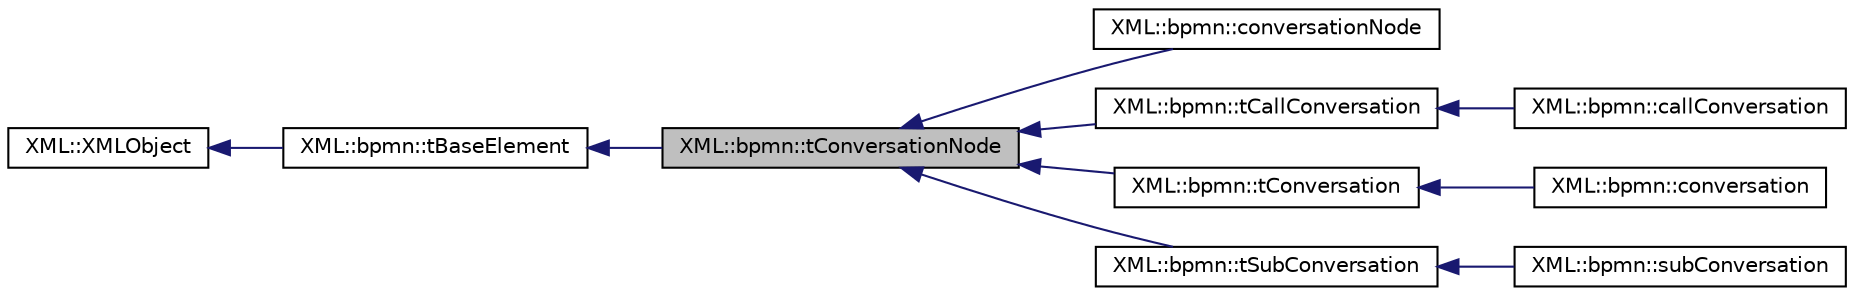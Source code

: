 digraph "XML::bpmn::tConversationNode"
{
 // LATEX_PDF_SIZE
  edge [fontname="Helvetica",fontsize="10",labelfontname="Helvetica",labelfontsize="10"];
  node [fontname="Helvetica",fontsize="10",shape=record];
  rankdir="LR";
  Node1 [label="XML::bpmn::tConversationNode",height=0.2,width=0.4,color="black", fillcolor="grey75", style="filled", fontcolor="black",tooltip=" "];
  Node2 -> Node1 [dir="back",color="midnightblue",fontsize="10",style="solid",fontname="Helvetica"];
  Node2 [label="XML::bpmn::tBaseElement",height=0.2,width=0.4,color="black", fillcolor="white", style="filled",URL="$classXML_1_1bpmn_1_1tBaseElement.html",tooltip=" "];
  Node3 -> Node2 [dir="back",color="midnightblue",fontsize="10",style="solid",fontname="Helvetica"];
  Node3 [label="XML::XMLObject",height=0.2,width=0.4,color="black", fillcolor="white", style="filled",URL="$classXML_1_1XMLObject.html",tooltip=" "];
  Node1 -> Node4 [dir="back",color="midnightblue",fontsize="10",style="solid",fontname="Helvetica"];
  Node4 [label="XML::bpmn::conversationNode",height=0.2,width=0.4,color="black", fillcolor="white", style="filled",URL="$classXML_1_1bpmn_1_1conversationNode.html",tooltip=" "];
  Node1 -> Node5 [dir="back",color="midnightblue",fontsize="10",style="solid",fontname="Helvetica"];
  Node5 [label="XML::bpmn::tCallConversation",height=0.2,width=0.4,color="black", fillcolor="white", style="filled",URL="$classXML_1_1bpmn_1_1tCallConversation.html",tooltip=" "];
  Node5 -> Node6 [dir="back",color="midnightblue",fontsize="10",style="solid",fontname="Helvetica"];
  Node6 [label="XML::bpmn::callConversation",height=0.2,width=0.4,color="black", fillcolor="white", style="filled",URL="$classXML_1_1bpmn_1_1callConversation.html",tooltip=" "];
  Node1 -> Node7 [dir="back",color="midnightblue",fontsize="10",style="solid",fontname="Helvetica"];
  Node7 [label="XML::bpmn::tConversation",height=0.2,width=0.4,color="black", fillcolor="white", style="filled",URL="$classXML_1_1bpmn_1_1tConversation.html",tooltip=" "];
  Node7 -> Node8 [dir="back",color="midnightblue",fontsize="10",style="solid",fontname="Helvetica"];
  Node8 [label="XML::bpmn::conversation",height=0.2,width=0.4,color="black", fillcolor="white", style="filled",URL="$classXML_1_1bpmn_1_1conversation.html",tooltip=" "];
  Node1 -> Node9 [dir="back",color="midnightblue",fontsize="10",style="solid",fontname="Helvetica"];
  Node9 [label="XML::bpmn::tSubConversation",height=0.2,width=0.4,color="black", fillcolor="white", style="filled",URL="$classXML_1_1bpmn_1_1tSubConversation.html",tooltip=" "];
  Node9 -> Node10 [dir="back",color="midnightblue",fontsize="10",style="solid",fontname="Helvetica"];
  Node10 [label="XML::bpmn::subConversation",height=0.2,width=0.4,color="black", fillcolor="white", style="filled",URL="$classXML_1_1bpmn_1_1subConversation.html",tooltip=" "];
}
